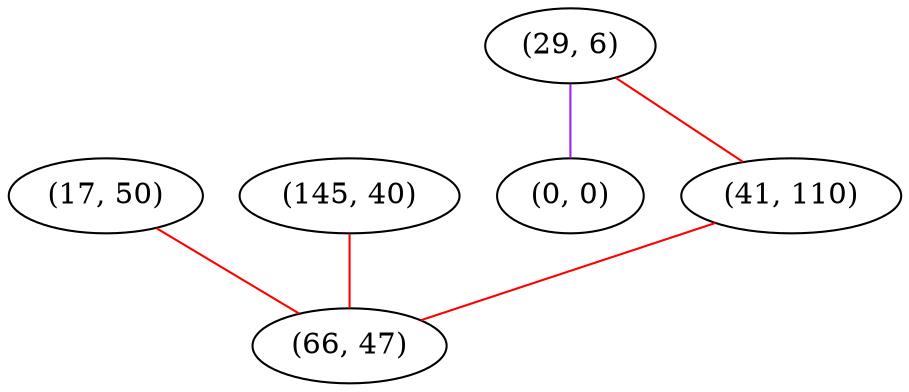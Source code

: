 graph "" {
"(17, 50)";
"(29, 6)";
"(145, 40)";
"(0, 0)";
"(41, 110)";
"(66, 47)";
"(17, 50)" -- "(66, 47)"  [color=red, key=0, weight=1];
"(29, 6)" -- "(0, 0)"  [color=purple, key=0, weight=4];
"(29, 6)" -- "(41, 110)"  [color=red, key=0, weight=1];
"(145, 40)" -- "(66, 47)"  [color=red, key=0, weight=1];
"(41, 110)" -- "(66, 47)"  [color=red, key=0, weight=1];
}

